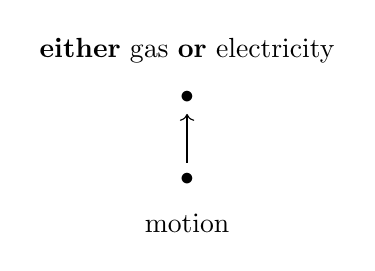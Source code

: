     \begin{tikzcd}
    \text{\textbf{either} gas \textbf{or} electricity}\\[-15pt]
    \bullet\\
    \bullet \arrow{u}\\[-15pt]
    \text{motion}
    \end{tikzcd}
